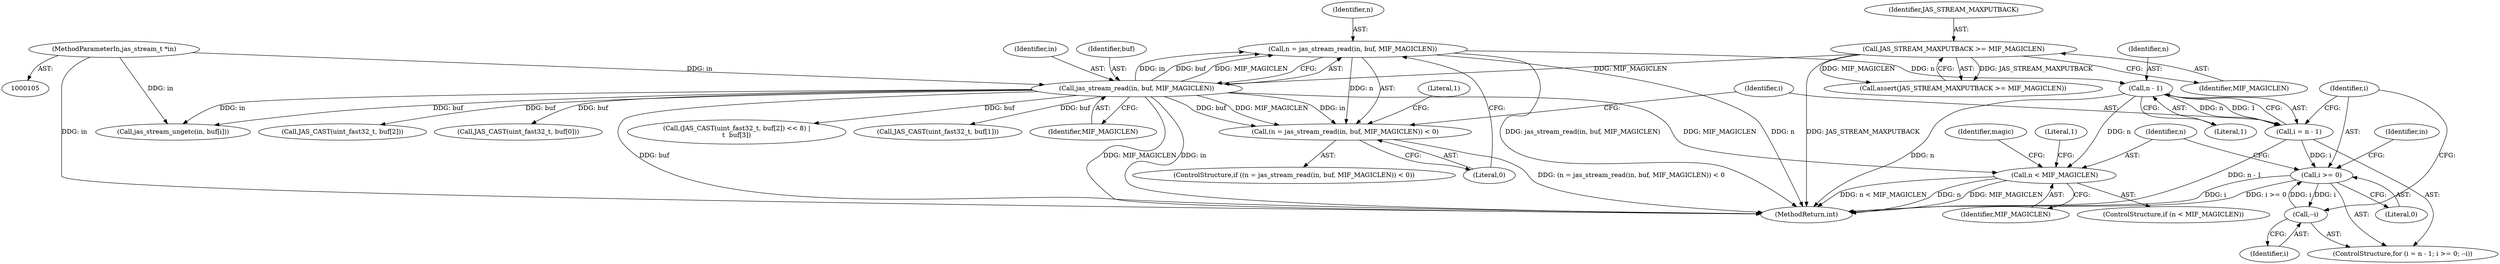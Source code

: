 digraph "0_jasper_d42b2388f7f8e0332c846675133acea151fc557a_43@API" {
"1000118" [label="(Call,n = jas_stream_read(in, buf, MIF_MAGICLEN))"];
"1000120" [label="(Call,jas_stream_read(in, buf, MIF_MAGICLEN))"];
"1000106" [label="(MethodParameterIn,jas_stream_t *in)"];
"1000113" [label="(Call,JAS_STREAM_MAXPUTBACK >= MIF_MAGICLEN)"];
"1000117" [label="(Call,(n = jas_stream_read(in, buf, MIF_MAGICLEN)) < 0)"];
"1000132" [label="(Call,n - 1)"];
"1000130" [label="(Call,i = n - 1)"];
"1000135" [label="(Call,i >= 0)"];
"1000138" [label="(Call,--i)"];
"1000154" [label="(Call,n < MIF_MAGICLEN)"];
"1000139" [label="(Identifier,i)"];
"1000128" [label="(Literal,1)"];
"1000122" [label="(Identifier,buf)"];
"1000143" [label="(Call,jas_stream_ungetc(in, buf[i]))"];
"1000130" [label="(Call,i = n - 1)"];
"1000137" [label="(Literal,0)"];
"1000155" [label="(Identifier,n)"];
"1000117" [label="(Call,(n = jas_stream_read(in, buf, MIF_MAGICLEN)) < 0)"];
"1000181" [label="(Call,JAS_CAST(uint_fast32_t, buf[2]))"];
"1000165" [label="(Call,JAS_CAST(uint_fast32_t, buf[0]))"];
"1000113" [label="(Call,JAS_STREAM_MAXPUTBACK >= MIF_MAGICLEN)"];
"1000120" [label="(Call,jas_stream_read(in, buf, MIF_MAGICLEN))"];
"1000156" [label="(Identifier,MIF_MAGICLEN)"];
"1000119" [label="(Identifier,n)"];
"1000118" [label="(Call,n = jas_stream_read(in, buf, MIF_MAGICLEN))"];
"1000136" [label="(Identifier,i)"];
"1000138" [label="(Call,--i)"];
"1000135" [label="(Call,i >= 0)"];
"1000160" [label="(Literal,1)"];
"1000200" [label="(MethodReturn,int)"];
"1000124" [label="(Literal,0)"];
"1000129" [label="(ControlStructure,for (i = n - 1; i >= 0; --i))"];
"1000153" [label="(ControlStructure,if (n < MIF_MAGICLEN))"];
"1000133" [label="(Identifier,n)"];
"1000131" [label="(Identifier,i)"];
"1000162" [label="(Identifier,magic)"];
"1000112" [label="(Call,assert(JAS_STREAM_MAXPUTBACK >= MIF_MAGICLEN))"];
"1000106" [label="(MethodParameterIn,jas_stream_t *in)"];
"1000116" [label="(ControlStructure,if ((n = jas_stream_read(in, buf, MIF_MAGICLEN)) < 0))"];
"1000154" [label="(Call,n < MIF_MAGICLEN)"];
"1000115" [label="(Identifier,MIF_MAGICLEN)"];
"1000179" [label="(Call,(JAS_CAST(uint_fast32_t, buf[2]) << 8) |\n\t  buf[3])"];
"1000134" [label="(Literal,1)"];
"1000132" [label="(Call,n - 1)"];
"1000114" [label="(Identifier,JAS_STREAM_MAXPUTBACK)"];
"1000173" [label="(Call,JAS_CAST(uint_fast32_t, buf[1]))"];
"1000121" [label="(Identifier,in)"];
"1000123" [label="(Identifier,MIF_MAGICLEN)"];
"1000144" [label="(Identifier,in)"];
"1000118" -> "1000117"  [label="AST: "];
"1000118" -> "1000120"  [label="CFG: "];
"1000119" -> "1000118"  [label="AST: "];
"1000120" -> "1000118"  [label="AST: "];
"1000124" -> "1000118"  [label="CFG: "];
"1000118" -> "1000200"  [label="DDG: n"];
"1000118" -> "1000200"  [label="DDG: jas_stream_read(in, buf, MIF_MAGICLEN)"];
"1000118" -> "1000117"  [label="DDG: n"];
"1000120" -> "1000118"  [label="DDG: in"];
"1000120" -> "1000118"  [label="DDG: buf"];
"1000120" -> "1000118"  [label="DDG: MIF_MAGICLEN"];
"1000118" -> "1000132"  [label="DDG: n"];
"1000120" -> "1000123"  [label="CFG: "];
"1000121" -> "1000120"  [label="AST: "];
"1000122" -> "1000120"  [label="AST: "];
"1000123" -> "1000120"  [label="AST: "];
"1000120" -> "1000200"  [label="DDG: MIF_MAGICLEN"];
"1000120" -> "1000200"  [label="DDG: in"];
"1000120" -> "1000200"  [label="DDG: buf"];
"1000120" -> "1000117"  [label="DDG: in"];
"1000120" -> "1000117"  [label="DDG: buf"];
"1000120" -> "1000117"  [label="DDG: MIF_MAGICLEN"];
"1000106" -> "1000120"  [label="DDG: in"];
"1000113" -> "1000120"  [label="DDG: MIF_MAGICLEN"];
"1000120" -> "1000143"  [label="DDG: in"];
"1000120" -> "1000143"  [label="DDG: buf"];
"1000120" -> "1000154"  [label="DDG: MIF_MAGICLEN"];
"1000120" -> "1000165"  [label="DDG: buf"];
"1000120" -> "1000173"  [label="DDG: buf"];
"1000120" -> "1000181"  [label="DDG: buf"];
"1000120" -> "1000179"  [label="DDG: buf"];
"1000106" -> "1000105"  [label="AST: "];
"1000106" -> "1000200"  [label="DDG: in"];
"1000106" -> "1000143"  [label="DDG: in"];
"1000113" -> "1000112"  [label="AST: "];
"1000113" -> "1000115"  [label="CFG: "];
"1000114" -> "1000113"  [label="AST: "];
"1000115" -> "1000113"  [label="AST: "];
"1000112" -> "1000113"  [label="CFG: "];
"1000113" -> "1000200"  [label="DDG: JAS_STREAM_MAXPUTBACK"];
"1000113" -> "1000112"  [label="DDG: JAS_STREAM_MAXPUTBACK"];
"1000113" -> "1000112"  [label="DDG: MIF_MAGICLEN"];
"1000117" -> "1000116"  [label="AST: "];
"1000117" -> "1000124"  [label="CFG: "];
"1000124" -> "1000117"  [label="AST: "];
"1000128" -> "1000117"  [label="CFG: "];
"1000131" -> "1000117"  [label="CFG: "];
"1000117" -> "1000200"  [label="DDG: (n = jas_stream_read(in, buf, MIF_MAGICLEN)) < 0"];
"1000132" -> "1000130"  [label="AST: "];
"1000132" -> "1000134"  [label="CFG: "];
"1000133" -> "1000132"  [label="AST: "];
"1000134" -> "1000132"  [label="AST: "];
"1000130" -> "1000132"  [label="CFG: "];
"1000132" -> "1000200"  [label="DDG: n"];
"1000132" -> "1000130"  [label="DDG: n"];
"1000132" -> "1000130"  [label="DDG: 1"];
"1000132" -> "1000154"  [label="DDG: n"];
"1000130" -> "1000129"  [label="AST: "];
"1000131" -> "1000130"  [label="AST: "];
"1000136" -> "1000130"  [label="CFG: "];
"1000130" -> "1000200"  [label="DDG: n - 1"];
"1000130" -> "1000135"  [label="DDG: i"];
"1000135" -> "1000129"  [label="AST: "];
"1000135" -> "1000137"  [label="CFG: "];
"1000136" -> "1000135"  [label="AST: "];
"1000137" -> "1000135"  [label="AST: "];
"1000144" -> "1000135"  [label="CFG: "];
"1000155" -> "1000135"  [label="CFG: "];
"1000135" -> "1000200"  [label="DDG: i >= 0"];
"1000135" -> "1000200"  [label="DDG: i"];
"1000138" -> "1000135"  [label="DDG: i"];
"1000135" -> "1000138"  [label="DDG: i"];
"1000138" -> "1000129"  [label="AST: "];
"1000138" -> "1000139"  [label="CFG: "];
"1000139" -> "1000138"  [label="AST: "];
"1000136" -> "1000138"  [label="CFG: "];
"1000154" -> "1000153"  [label="AST: "];
"1000154" -> "1000156"  [label="CFG: "];
"1000155" -> "1000154"  [label="AST: "];
"1000156" -> "1000154"  [label="AST: "];
"1000160" -> "1000154"  [label="CFG: "];
"1000162" -> "1000154"  [label="CFG: "];
"1000154" -> "1000200"  [label="DDG: n < MIF_MAGICLEN"];
"1000154" -> "1000200"  [label="DDG: n"];
"1000154" -> "1000200"  [label="DDG: MIF_MAGICLEN"];
}
